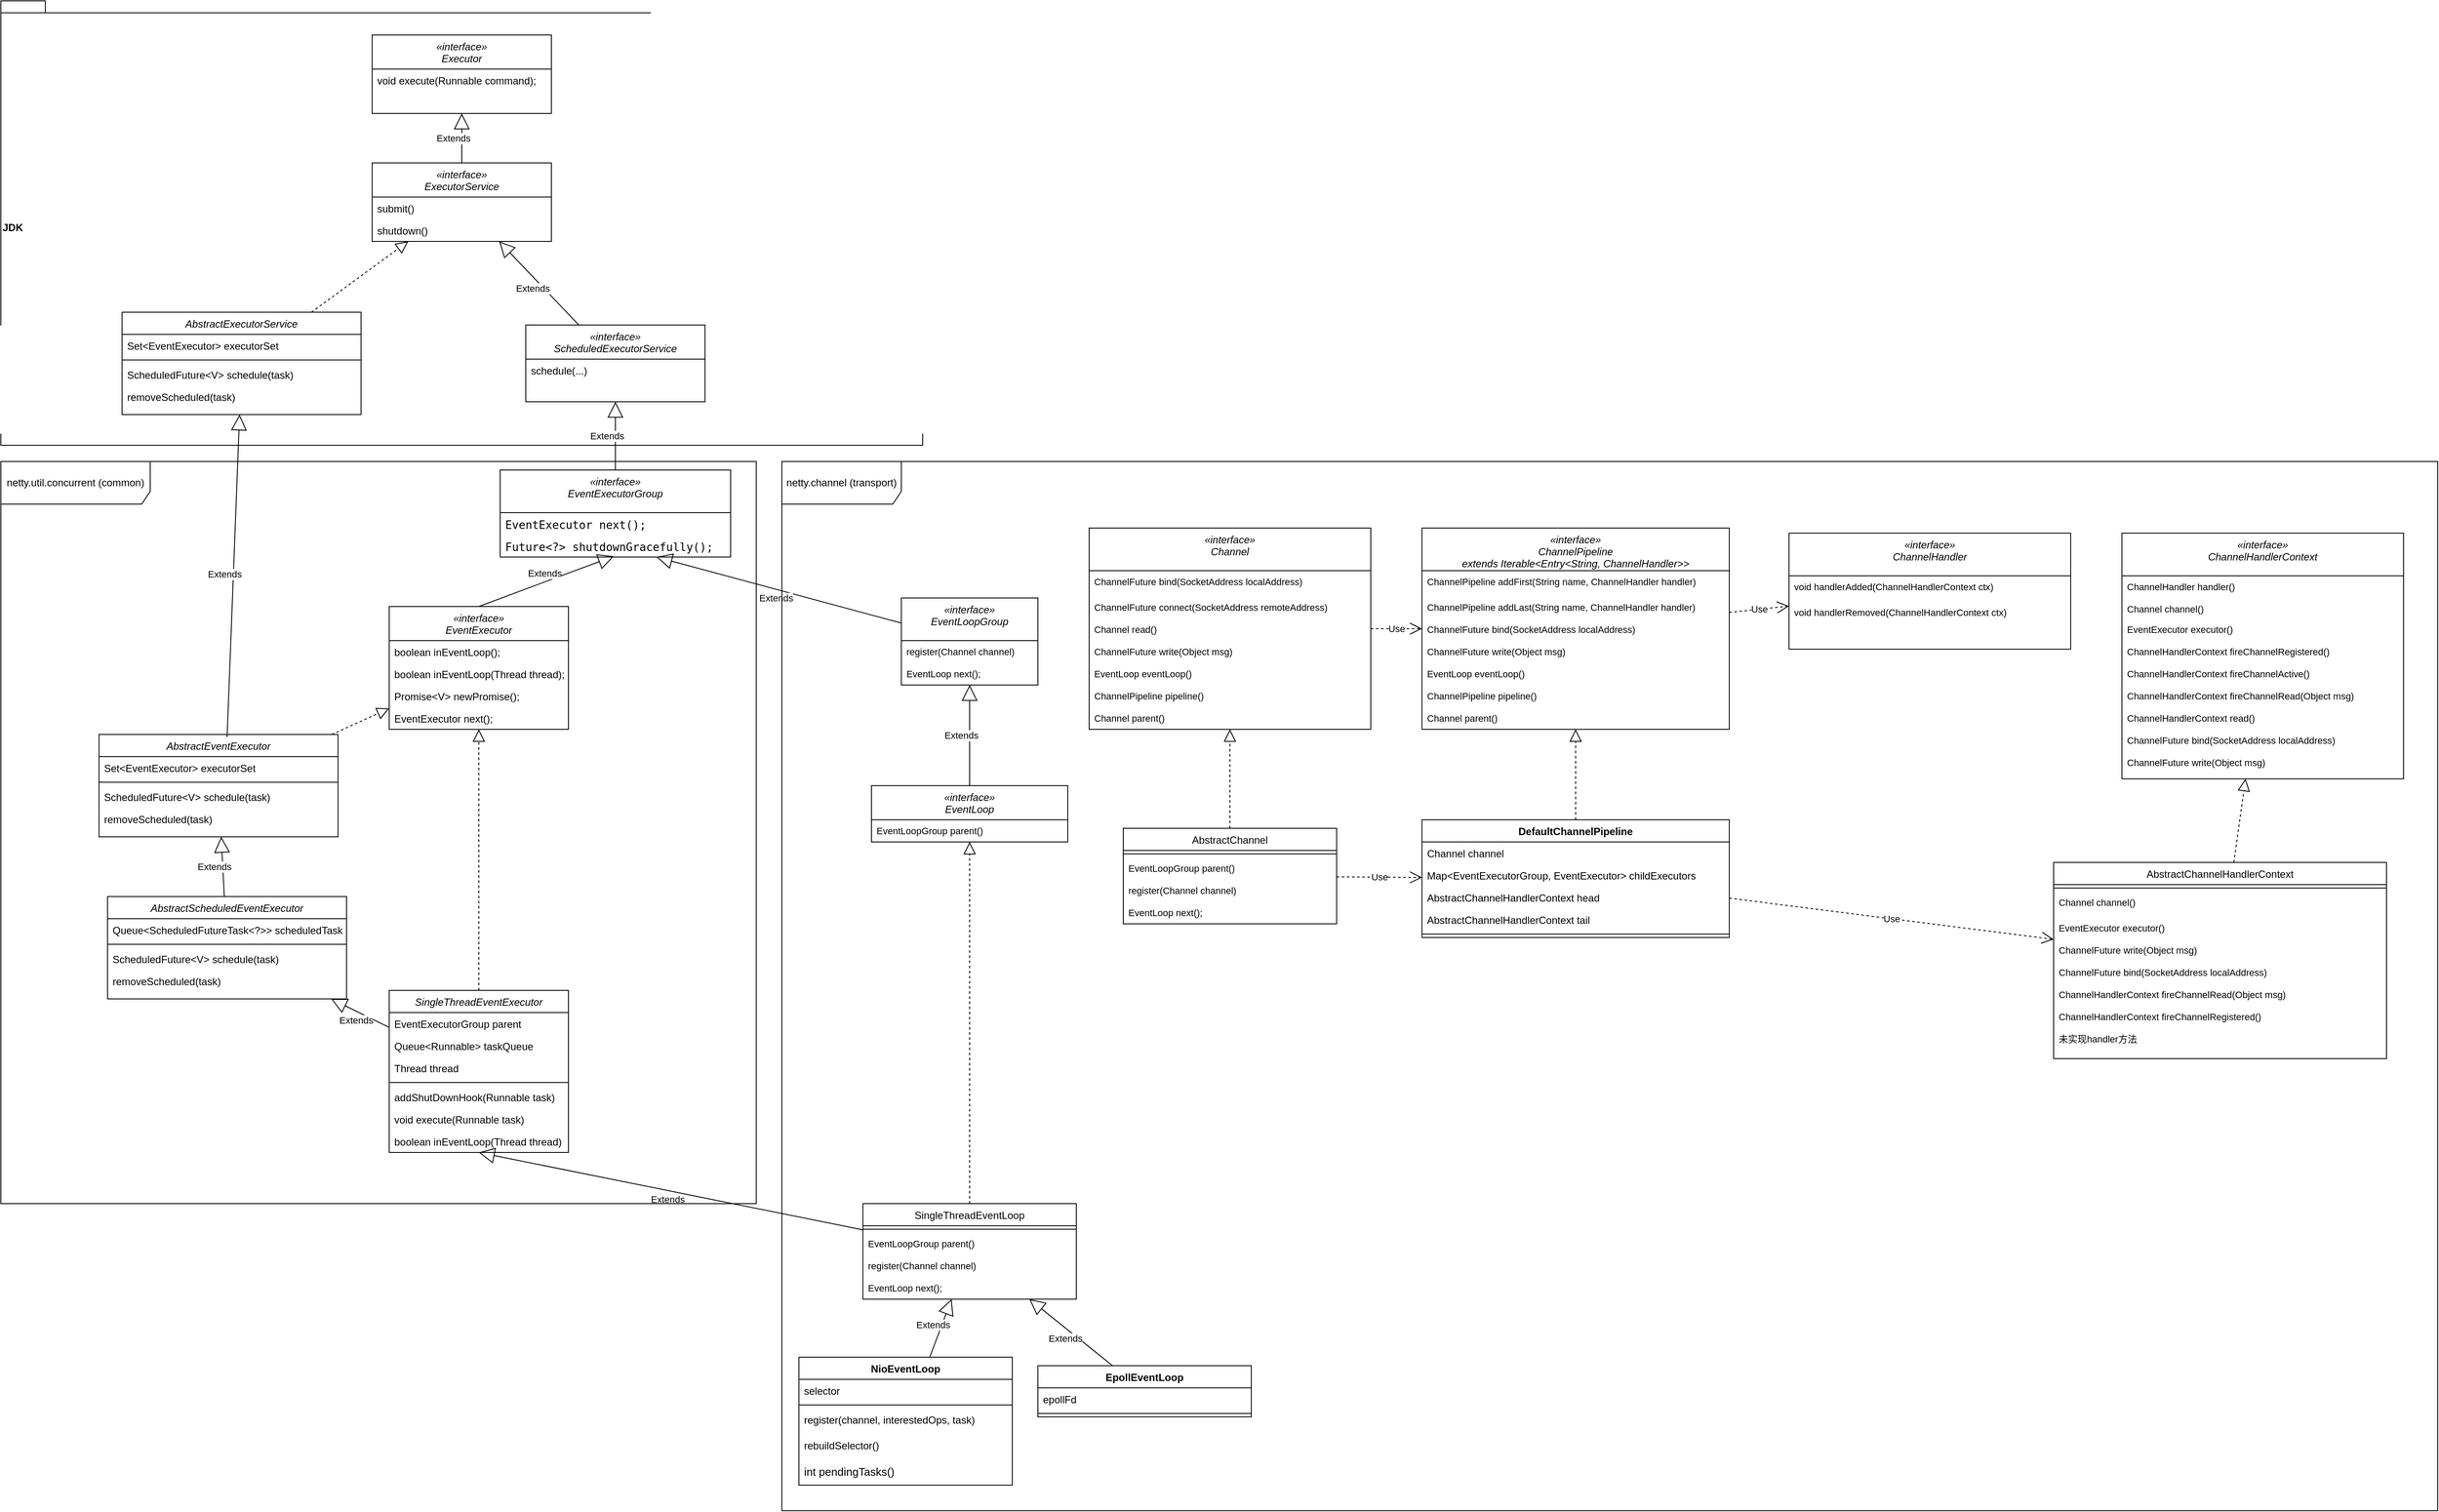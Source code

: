 <mxfile version="21.3.2" type="github">
  <diagram id="C5RBs43oDa-KdzZeNtuy" name="Page-1">
    <mxGraphModel dx="2901" dy="2293" grid="1" gridSize="10" guides="1" tooltips="1" connect="1" arrows="1" fold="1" page="1" pageScale="1" pageWidth="827" pageHeight="1169" math="0" shadow="0">
      <root>
        <mxCell id="WIyWlLk6GJQsqaUBKTNV-0" />
        <mxCell id="WIyWlLk6GJQsqaUBKTNV-1" parent="WIyWlLk6GJQsqaUBKTNV-0" />
        <mxCell id="6flao9yT7i9pOQDsOtm--65" value="JDK" style="shape=folder;fontStyle=1;spacingTop=10;tabWidth=40;tabHeight=14;tabPosition=left;html=1;whiteSpace=wrap;align=left;" vertex="1" parent="WIyWlLk6GJQsqaUBKTNV-1">
          <mxGeometry x="-695" y="-750" width="1080" height="521" as="geometry" />
        </mxCell>
        <mxCell id="zkfFHV4jXpPFQw0GAbJ--0" value="«interface»&#xa;EventLoop" style="swimlane;fontStyle=2;align=center;verticalAlign=top;childLayout=stackLayout;horizontal=1;startSize=40;horizontalStack=0;resizeParent=1;resizeLast=0;collapsible=1;marginBottom=0;rounded=0;shadow=0;strokeWidth=1;" parent="WIyWlLk6GJQsqaUBKTNV-1" vertex="1">
          <mxGeometry x="325" y="170" width="230" height="66" as="geometry">
            <mxRectangle x="230" y="140" width="160" height="26" as="alternateBounds" />
          </mxGeometry>
        </mxCell>
        <mxCell id="6flao9yT7i9pOQDsOtm--82" value="&lt;div style=&quot;font-size: 11px;&quot;&gt;&lt;div style=&quot;font-size: 11px;&quot;&gt;&lt;span style=&quot;background-color: rgb(255, 255, 255); font-size: 11px;&quot;&gt;EventLoopGroup parent()&lt;/span&gt;&lt;/div&gt;&lt;/div&gt;" style="text;strokeColor=none;fillColor=none;align=left;verticalAlign=top;spacingLeft=4;spacingRight=4;overflow=hidden;rotatable=0;points=[[0,0.5],[1,0.5]];portConstraint=eastwest;whiteSpace=wrap;html=1;fontFamily=Helvetica;fontSize=11;" vertex="1" parent="zkfFHV4jXpPFQw0GAbJ--0">
          <mxGeometry y="40" width="230" height="26" as="geometry" />
        </mxCell>
        <mxCell id="zkfFHV4jXpPFQw0GAbJ--6" value="SingleThreadEventLoop" style="swimlane;fontStyle=0;align=center;verticalAlign=top;childLayout=stackLayout;horizontal=1;startSize=26;horizontalStack=0;resizeParent=1;resizeLast=0;collapsible=1;marginBottom=0;rounded=0;shadow=0;strokeWidth=1;" parent="WIyWlLk6GJQsqaUBKTNV-1" vertex="1">
          <mxGeometry x="315" y="660" width="250" height="112" as="geometry">
            <mxRectangle x="130" y="380" width="160" height="26" as="alternateBounds" />
          </mxGeometry>
        </mxCell>
        <mxCell id="zkfFHV4jXpPFQw0GAbJ--9" value="" style="line;html=1;strokeWidth=1;align=left;verticalAlign=middle;spacingTop=-1;spacingLeft=3;spacingRight=3;rotatable=0;labelPosition=right;points=[];portConstraint=eastwest;" parent="zkfFHV4jXpPFQw0GAbJ--6" vertex="1">
          <mxGeometry y="26" width="250" height="8" as="geometry" />
        </mxCell>
        <mxCell id="6flao9yT7i9pOQDsOtm--83" value="&lt;div style=&quot;font-size: 11px;&quot;&gt;&lt;div style=&quot;font-size: 11px;&quot;&gt;&lt;span style=&quot;background-color: rgb(255, 255, 255); font-size: 11px;&quot;&gt;EventLoopGroup parent()&lt;/span&gt;&lt;/div&gt;&lt;/div&gt;" style="text;strokeColor=none;fillColor=none;align=left;verticalAlign=top;spacingLeft=4;spacingRight=4;overflow=hidden;rotatable=0;points=[[0,0.5],[1,0.5]];portConstraint=eastwest;whiteSpace=wrap;html=1;fontFamily=Helvetica;fontSize=11;" vertex="1" parent="zkfFHV4jXpPFQw0GAbJ--6">
          <mxGeometry y="34" width="250" height="26" as="geometry" />
        </mxCell>
        <mxCell id="6flao9yT7i9pOQDsOtm--80" value="&lt;font style=&quot;font-size: 11px;&quot;&gt;register(Channel channel)&lt;/font&gt;" style="text;strokeColor=none;fillColor=none;align=left;verticalAlign=top;spacingLeft=4;spacingRight=4;overflow=hidden;rotatable=0;points=[[0,0.5],[1,0.5]];portConstraint=eastwest;whiteSpace=wrap;html=1;fontFamily=Helvetica;fontSize=11;" vertex="1" parent="zkfFHV4jXpPFQw0GAbJ--6">
          <mxGeometry y="60" width="250" height="26" as="geometry" />
        </mxCell>
        <mxCell id="6flao9yT7i9pOQDsOtm--81" value="&lt;div style=&quot;font-size: 11px;&quot;&gt;&lt;span style=&quot;background-color: rgb(255, 255, 255); font-size: 11px;&quot;&gt;EventLoop next();&lt;/span&gt;&lt;/div&gt;" style="text;strokeColor=none;fillColor=none;align=left;verticalAlign=top;spacingLeft=4;spacingRight=4;overflow=hidden;rotatable=0;points=[[0,0.5],[1,0.5]];portConstraint=eastwest;whiteSpace=wrap;html=1;fontFamily=Helvetica;fontSize=11;" vertex="1" parent="zkfFHV4jXpPFQw0GAbJ--6">
          <mxGeometry y="86" width="250" height="26" as="geometry" />
        </mxCell>
        <mxCell id="6flao9yT7i9pOQDsOtm--0" value="NioEventLoop" style="swimlane;fontStyle=1;align=center;verticalAlign=top;childLayout=stackLayout;horizontal=1;startSize=26;horizontalStack=0;resizeParent=1;resizeParentMax=0;resizeLast=0;collapsible=1;marginBottom=0;whiteSpace=wrap;html=1;rotation=0;" vertex="1" parent="WIyWlLk6GJQsqaUBKTNV-1">
          <mxGeometry x="240" y="840" width="250" height="150" as="geometry">
            <mxRectangle x="210" y="600" width="120" height="30" as="alternateBounds" />
          </mxGeometry>
        </mxCell>
        <mxCell id="6flao9yT7i9pOQDsOtm--1" value="selector" style="text;strokeColor=none;fillColor=none;align=left;verticalAlign=top;spacingLeft=4;spacingRight=4;overflow=hidden;rotatable=0;points=[[0,0.5],[1,0.5]];portConstraint=eastwest;whiteSpace=wrap;html=1;rotation=0;" vertex="1" parent="6flao9yT7i9pOQDsOtm--0">
          <mxGeometry y="26" width="250" height="26" as="geometry" />
        </mxCell>
        <mxCell id="6flao9yT7i9pOQDsOtm--2" value="" style="line;strokeWidth=1;fillColor=none;align=left;verticalAlign=middle;spacingTop=-1;spacingLeft=3;spacingRight=3;rotatable=0;labelPosition=right;points=[];portConstraint=eastwest;strokeColor=inherit;rotation=0;" vertex="1" parent="6flao9yT7i9pOQDsOtm--0">
          <mxGeometry y="52" width="250" height="8" as="geometry" />
        </mxCell>
        <mxCell id="6flao9yT7i9pOQDsOtm--3" value="register(channel, interestedOps, task)&lt;br&gt;" style="text;strokeColor=none;fillColor=none;align=left;verticalAlign=top;spacingLeft=4;spacingRight=4;overflow=hidden;rotatable=0;points=[[0,0.5],[1,0.5]];portConstraint=eastwest;whiteSpace=wrap;html=1;rotation=0;" vertex="1" parent="6flao9yT7i9pOQDsOtm--0">
          <mxGeometry y="60" width="250" height="30" as="geometry" />
        </mxCell>
        <mxCell id="6flao9yT7i9pOQDsOtm--4" value="rebuildSelector()" style="text;strokeColor=none;fillColor=none;align=left;verticalAlign=top;spacingLeft=4;spacingRight=4;overflow=hidden;rotatable=0;points=[[0,0.5],[1,0.5]];portConstraint=eastwest;whiteSpace=wrap;html=1;rotation=0;" vertex="1" parent="6flao9yT7i9pOQDsOtm--0">
          <mxGeometry y="90" width="250" height="30" as="geometry" />
        </mxCell>
        <mxCell id="6flao9yT7i9pOQDsOtm--84" value="&lt;div style=&quot;font-size: 9.8pt;&quot;&gt;&lt;span style=&quot;background-color: rgb(255, 255, 255);&quot;&gt;int pendingTasks()&lt;/span&gt;&lt;/div&gt;" style="text;strokeColor=none;fillColor=none;align=left;verticalAlign=top;spacingLeft=4;spacingRight=4;overflow=hidden;rotatable=0;points=[[0,0.5],[1,0.5]];portConstraint=eastwest;whiteSpace=wrap;html=1;rotation=0;fontFamily=Helvetica;fontColor=#000000;" vertex="1" parent="6flao9yT7i9pOQDsOtm--0">
          <mxGeometry y="120" width="250" height="30" as="geometry" />
        </mxCell>
        <mxCell id="6flao9yT7i9pOQDsOtm--5" value="SingleThreadEventExecutor" style="swimlane;fontStyle=2;align=center;verticalAlign=top;childLayout=stackLayout;horizontal=1;startSize=26;horizontalStack=0;resizeParent=1;resizeLast=0;collapsible=1;marginBottom=0;rounded=0;shadow=0;strokeWidth=1;" vertex="1" parent="WIyWlLk6GJQsqaUBKTNV-1">
          <mxGeometry x="-240" y="410" width="210" height="190" as="geometry">
            <mxRectangle x="230" y="140" width="160" height="26" as="alternateBounds" />
          </mxGeometry>
        </mxCell>
        <mxCell id="6flao9yT7i9pOQDsOtm--14" value="EventExecutorGroup parent" style="text;align=left;verticalAlign=top;spacingLeft=4;spacingRight=4;overflow=hidden;rotatable=0;points=[[0,0.5],[1,0.5]];portConstraint=eastwest;" vertex="1" parent="6flao9yT7i9pOQDsOtm--5">
          <mxGeometry y="26" width="210" height="26" as="geometry" />
        </mxCell>
        <mxCell id="6flao9yT7i9pOQDsOtm--6" value="Queue&lt;Runnable&gt; taskQueue" style="text;align=left;verticalAlign=top;spacingLeft=4;spacingRight=4;overflow=hidden;rotatable=0;points=[[0,0.5],[1,0.5]];portConstraint=eastwest;" vertex="1" parent="6flao9yT7i9pOQDsOtm--5">
          <mxGeometry y="52" width="210" height="26" as="geometry" />
        </mxCell>
        <mxCell id="6flao9yT7i9pOQDsOtm--15" value="Thread thread" style="text;align=left;verticalAlign=top;spacingLeft=4;spacingRight=4;overflow=hidden;rotatable=0;points=[[0,0.5],[1,0.5]];portConstraint=eastwest;" vertex="1" parent="6flao9yT7i9pOQDsOtm--5">
          <mxGeometry y="78" width="210" height="26" as="geometry" />
        </mxCell>
        <mxCell id="6flao9yT7i9pOQDsOtm--7" value="" style="line;html=1;strokeWidth=1;align=left;verticalAlign=middle;spacingTop=-1;spacingLeft=3;spacingRight=3;rotatable=0;labelPosition=right;points=[];portConstraint=eastwest;" vertex="1" parent="6flao9yT7i9pOQDsOtm--5">
          <mxGeometry y="104" width="210" height="8" as="geometry" />
        </mxCell>
        <mxCell id="6flao9yT7i9pOQDsOtm--8" value="addShutDownHook(Runnable task)" style="text;align=left;verticalAlign=top;spacingLeft=4;spacingRight=4;overflow=hidden;rotatable=0;points=[[0,0.5],[1,0.5]];portConstraint=eastwest;" vertex="1" parent="6flao9yT7i9pOQDsOtm--5">
          <mxGeometry y="112" width="210" height="26" as="geometry" />
        </mxCell>
        <mxCell id="6flao9yT7i9pOQDsOtm--78" value="void execute(Runnable task)" style="text;align=left;verticalAlign=top;spacingLeft=4;spacingRight=4;overflow=hidden;rotatable=0;points=[[0,0.5],[1,0.5]];portConstraint=eastwest;" vertex="1" parent="6flao9yT7i9pOQDsOtm--5">
          <mxGeometry y="138" width="210" height="26" as="geometry" />
        </mxCell>
        <mxCell id="6flao9yT7i9pOQDsOtm--79" value="boolean inEventLoop(Thread thread)" style="text;align=left;verticalAlign=top;spacingLeft=4;spacingRight=4;overflow=hidden;rotatable=0;points=[[0,0.5],[1,0.5]];portConstraint=eastwest;" vertex="1" parent="6flao9yT7i9pOQDsOtm--5">
          <mxGeometry y="164" width="210" height="26" as="geometry" />
        </mxCell>
        <mxCell id="6flao9yT7i9pOQDsOtm--12" value="Extends" style="endArrow=block;endSize=16;endFill=0;html=1;rounded=0;entryX=0.5;entryY=1;entryDx=0;entryDy=0;" edge="1" parent="WIyWlLk6GJQsqaUBKTNV-1" source="zkfFHV4jXpPFQw0GAbJ--6" target="6flao9yT7i9pOQDsOtm--5">
          <mxGeometry x="0.011" y="10" width="160" relative="1" as="geometry">
            <mxPoint x="320" y="750" as="sourcePoint" />
            <mxPoint x="480" y="750" as="targetPoint" />
            <Array as="points" />
            <mxPoint as="offset" />
          </mxGeometry>
        </mxCell>
        <mxCell id="6flao9yT7i9pOQDsOtm--13" value="" style="endArrow=block;dashed=1;endFill=0;endSize=12;html=1;rounded=0;entryX=0.5;entryY=1;entryDx=0;entryDy=0;exitX=0.5;exitY=0;exitDx=0;exitDy=0;" edge="1" parent="WIyWlLk6GJQsqaUBKTNV-1" source="zkfFHV4jXpPFQw0GAbJ--6" target="zkfFHV4jXpPFQw0GAbJ--0">
          <mxGeometry width="160" relative="1" as="geometry">
            <mxPoint x="330" y="570" as="sourcePoint" />
            <mxPoint x="490" y="570" as="targetPoint" />
          </mxGeometry>
        </mxCell>
        <mxCell id="6flao9yT7i9pOQDsOtm--16" value="«interface»&#xa;EventLoopGroup" style="swimlane;fontStyle=2;align=center;verticalAlign=top;childLayout=stackLayout;horizontal=1;startSize=50;horizontalStack=0;resizeParent=1;resizeLast=0;collapsible=1;marginBottom=0;rounded=0;shadow=0;strokeWidth=1;" vertex="1" parent="WIyWlLk6GJQsqaUBKTNV-1">
          <mxGeometry x="360" y="-50" width="160" height="102" as="geometry">
            <mxRectangle x="230" y="140" width="160" height="26" as="alternateBounds" />
          </mxGeometry>
        </mxCell>
        <mxCell id="6flao9yT7i9pOQDsOtm--71" value="&lt;font style=&quot;font-size: 11px;&quot;&gt;register(Channel channel)&lt;/font&gt;" style="text;strokeColor=none;fillColor=none;align=left;verticalAlign=top;spacingLeft=4;spacingRight=4;overflow=hidden;rotatable=0;points=[[0,0.5],[1,0.5]];portConstraint=eastwest;whiteSpace=wrap;html=1;fontFamily=Helvetica;fontSize=11;" vertex="1" parent="6flao9yT7i9pOQDsOtm--16">
          <mxGeometry y="50" width="160" height="26" as="geometry" />
        </mxCell>
        <mxCell id="6flao9yT7i9pOQDsOtm--17" value="&lt;div style=&quot;font-size: 11px;&quot;&gt;&lt;span style=&quot;background-color: rgb(255, 255, 255); font-size: 11px;&quot;&gt;EventLoop next();&lt;/span&gt;&lt;/div&gt;" style="text;strokeColor=none;fillColor=none;align=left;verticalAlign=top;spacingLeft=4;spacingRight=4;overflow=hidden;rotatable=0;points=[[0,0.5],[1,0.5]];portConstraint=eastwest;whiteSpace=wrap;html=1;fontFamily=Helvetica;fontSize=11;" vertex="1" parent="6flao9yT7i9pOQDsOtm--16">
          <mxGeometry y="76" width="160" height="26" as="geometry" />
        </mxCell>
        <mxCell id="6flao9yT7i9pOQDsOtm--18" value="Extends" style="endArrow=block;endSize=16;endFill=0;html=1;rounded=0;entryX=0.5;entryY=1;entryDx=0;entryDy=0;" edge="1" parent="WIyWlLk6GJQsqaUBKTNV-1" source="zkfFHV4jXpPFQw0GAbJ--0" target="6flao9yT7i9pOQDsOtm--16">
          <mxGeometry x="0.011" y="10" width="160" relative="1" as="geometry">
            <mxPoint x="220" y="413" as="sourcePoint" />
            <mxPoint x="55" y="358" as="targetPoint" />
            <Array as="points" />
            <mxPoint as="offset" />
          </mxGeometry>
        </mxCell>
        <mxCell id="6flao9yT7i9pOQDsOtm--19" value="«interface»&#xa;EventExecutorGroup" style="swimlane;fontStyle=2;align=center;verticalAlign=top;childLayout=stackLayout;horizontal=1;startSize=50;horizontalStack=0;resizeParent=1;resizeLast=0;collapsible=1;marginBottom=0;rounded=0;shadow=0;strokeWidth=1;" vertex="1" parent="WIyWlLk6GJQsqaUBKTNV-1">
          <mxGeometry x="-110" y="-200" width="270" height="102" as="geometry">
            <mxRectangle x="230" y="140" width="160" height="26" as="alternateBounds" />
          </mxGeometry>
        </mxCell>
        <mxCell id="6flao9yT7i9pOQDsOtm--20" value="&lt;div style=&quot;font-family: &amp;quot;JetBrains Mono&amp;quot;, monospace; font-size: 9.8pt;&quot;&gt;&lt;span style=&quot;background-color: rgb(255, 255, 255);&quot;&gt;EventExecutor next();&lt;/span&gt;&lt;/div&gt;" style="text;strokeColor=none;fillColor=none;align=left;verticalAlign=top;spacingLeft=4;spacingRight=4;overflow=hidden;rotatable=0;points=[[0,0.5],[1,0.5]];portConstraint=eastwest;whiteSpace=wrap;html=1;" vertex="1" parent="6flao9yT7i9pOQDsOtm--19">
          <mxGeometry y="50" width="270" height="26" as="geometry" />
        </mxCell>
        <mxCell id="6flao9yT7i9pOQDsOtm--21" value="&lt;div style=&quot;font-family: &amp;quot;JetBrains Mono&amp;quot;, monospace; font-size: 9.8pt;&quot;&gt;&lt;div style=&quot;font-size: 9.8pt;&quot;&gt;&lt;span style=&quot;background-color: rgb(255, 255, 255);&quot;&gt;Future&amp;lt;?&amp;gt; shutdownGracefully();&lt;/span&gt;&lt;/div&gt;&lt;/div&gt;" style="text;strokeColor=none;fillColor=none;align=left;verticalAlign=top;spacingLeft=4;spacingRight=4;overflow=hidden;rotatable=0;points=[[0,0.5],[1,0.5]];portConstraint=eastwest;whiteSpace=wrap;html=1;" vertex="1" parent="6flao9yT7i9pOQDsOtm--19">
          <mxGeometry y="76" width="270" height="26" as="geometry" />
        </mxCell>
        <mxCell id="6flao9yT7i9pOQDsOtm--22" value="Extends" style="endArrow=block;endSize=16;endFill=0;html=1;rounded=0;" edge="1" parent="WIyWlLk6GJQsqaUBKTNV-1" source="6flao9yT7i9pOQDsOtm--16" target="6flao9yT7i9pOQDsOtm--21">
          <mxGeometry x="0.011" y="10" width="160" relative="1" as="geometry">
            <mxPoint x="277" y="220" as="sourcePoint" />
            <mxPoint x="230" y="130" as="targetPoint" />
            <Array as="points" />
            <mxPoint as="offset" />
          </mxGeometry>
        </mxCell>
        <mxCell id="6flao9yT7i9pOQDsOtm--23" value="«interface»&#xa;ScheduledExecutorService" style="swimlane;fontStyle=2;align=center;verticalAlign=top;childLayout=stackLayout;horizontal=1;startSize=40;horizontalStack=0;resizeParent=1;resizeLast=0;collapsible=1;marginBottom=0;rounded=0;shadow=0;strokeWidth=1;" vertex="1" parent="WIyWlLk6GJQsqaUBKTNV-1">
          <mxGeometry x="-80" y="-370" width="210" height="90" as="geometry">
            <mxRectangle x="230" y="140" width="160" height="26" as="alternateBounds" />
          </mxGeometry>
        </mxCell>
        <mxCell id="6flao9yT7i9pOQDsOtm--28" value="schedule(...)" style="text;align=left;verticalAlign=top;spacingLeft=4;spacingRight=4;overflow=hidden;rotatable=0;points=[[0,0.5],[1,0.5]];portConstraint=eastwest;" vertex="1" parent="6flao9yT7i9pOQDsOtm--23">
          <mxGeometry y="40" width="210" height="26" as="geometry" />
        </mxCell>
        <mxCell id="6flao9yT7i9pOQDsOtm--29" value="Extends" style="endArrow=block;endSize=16;endFill=0;html=1;rounded=0;exitX=0.5;exitY=0;exitDx=0;exitDy=0;" edge="1" parent="WIyWlLk6GJQsqaUBKTNV-1" source="6flao9yT7i9pOQDsOtm--19" target="6flao9yT7i9pOQDsOtm--23">
          <mxGeometry x="0.011" y="10" width="160" relative="1" as="geometry">
            <mxPoint x="199" y="60" as="sourcePoint" />
            <mxPoint x="107" y="-42" as="targetPoint" />
            <Array as="points" />
            <mxPoint as="offset" />
          </mxGeometry>
        </mxCell>
        <mxCell id="6flao9yT7i9pOQDsOtm--30" value="«interface»&#xa;EventExecutor" style="swimlane;fontStyle=2;align=center;verticalAlign=top;childLayout=stackLayout;horizontal=1;startSize=40;horizontalStack=0;resizeParent=1;resizeLast=0;collapsible=1;marginBottom=0;rounded=0;shadow=0;strokeWidth=1;" vertex="1" parent="WIyWlLk6GJQsqaUBKTNV-1">
          <mxGeometry x="-240" y="-40" width="210" height="144" as="geometry">
            <mxRectangle x="230" y="140" width="160" height="26" as="alternateBounds" />
          </mxGeometry>
        </mxCell>
        <mxCell id="6flao9yT7i9pOQDsOtm--31" value="boolean inEventLoop();" style="text;align=left;verticalAlign=top;spacingLeft=4;spacingRight=4;overflow=hidden;rotatable=0;points=[[0,0.5],[1,0.5]];portConstraint=eastwest;" vertex="1" parent="6flao9yT7i9pOQDsOtm--30">
          <mxGeometry y="40" width="210" height="26" as="geometry" />
        </mxCell>
        <mxCell id="6flao9yT7i9pOQDsOtm--33" value="boolean inEventLoop(Thread thread);" style="text;align=left;verticalAlign=top;spacingLeft=4;spacingRight=4;overflow=hidden;rotatable=0;points=[[0,0.5],[1,0.5]];portConstraint=eastwest;" vertex="1" parent="6flao9yT7i9pOQDsOtm--30">
          <mxGeometry y="66" width="210" height="26" as="geometry" />
        </mxCell>
        <mxCell id="6flao9yT7i9pOQDsOtm--34" value="Promise&lt;V&gt; newPromise();" style="text;align=left;verticalAlign=top;spacingLeft=4;spacingRight=4;overflow=hidden;rotatable=0;points=[[0,0.5],[1,0.5]];portConstraint=eastwest;" vertex="1" parent="6flao9yT7i9pOQDsOtm--30">
          <mxGeometry y="92" width="210" height="26" as="geometry" />
        </mxCell>
        <mxCell id="6flao9yT7i9pOQDsOtm--70" value="EventExecutor next();" style="text;align=left;verticalAlign=top;spacingLeft=4;spacingRight=4;overflow=hidden;rotatable=0;points=[[0,0.5],[1,0.5]];portConstraint=eastwest;" vertex="1" parent="6flao9yT7i9pOQDsOtm--30">
          <mxGeometry y="118" width="210" height="26" as="geometry" />
        </mxCell>
        <mxCell id="6flao9yT7i9pOQDsOtm--32" value="Extends" style="endArrow=block;endSize=16;endFill=0;html=1;rounded=0;entryX=0.493;entryY=0.962;entryDx=0;entryDy=0;entryPerimeter=0;exitX=0.5;exitY=0;exitDx=0;exitDy=0;" edge="1" parent="WIyWlLk6GJQsqaUBKTNV-1" source="6flao9yT7i9pOQDsOtm--30" target="6flao9yT7i9pOQDsOtm--21">
          <mxGeometry x="0.011" y="10" width="160" relative="1" as="geometry">
            <mxPoint x="199" y="60" as="sourcePoint" />
            <mxPoint x="107" y="-42" as="targetPoint" />
            <Array as="points" />
            <mxPoint as="offset" />
          </mxGeometry>
        </mxCell>
        <mxCell id="6flao9yT7i9pOQDsOtm--35" value="" style="endArrow=block;dashed=1;endFill=0;endSize=12;html=1;rounded=0;exitX=0.5;exitY=0;exitDx=0;exitDy=0;" edge="1" parent="WIyWlLk6GJQsqaUBKTNV-1" source="6flao9yT7i9pOQDsOtm--5" target="6flao9yT7i9pOQDsOtm--30">
          <mxGeometry width="160" relative="1" as="geometry">
            <mxPoint x="300" y="370" as="sourcePoint" />
            <mxPoint x="290" y="270" as="targetPoint" />
          </mxGeometry>
        </mxCell>
        <mxCell id="6flao9yT7i9pOQDsOtm--36" value="AbstractScheduledEventExecutor" style="swimlane;fontStyle=2;align=center;verticalAlign=top;childLayout=stackLayout;horizontal=1;startSize=26;horizontalStack=0;resizeParent=1;resizeLast=0;collapsible=1;marginBottom=0;rounded=0;shadow=0;strokeWidth=1;" vertex="1" parent="WIyWlLk6GJQsqaUBKTNV-1">
          <mxGeometry x="-570" y="300" width="280" height="120" as="geometry">
            <mxRectangle x="230" y="140" width="160" height="26" as="alternateBounds" />
          </mxGeometry>
        </mxCell>
        <mxCell id="6flao9yT7i9pOQDsOtm--37" value="Queue&lt;ScheduledFutureTask&lt;?&gt;&gt; scheduledTaskQueue;" style="text;align=left;verticalAlign=top;spacingLeft=4;spacingRight=4;overflow=hidden;rotatable=0;points=[[0,0.5],[1,0.5]];portConstraint=eastwest;" vertex="1" parent="6flao9yT7i9pOQDsOtm--36">
          <mxGeometry y="26" width="280" height="26" as="geometry" />
        </mxCell>
        <mxCell id="6flao9yT7i9pOQDsOtm--40" value="" style="line;html=1;strokeWidth=1;align=left;verticalAlign=middle;spacingTop=-1;spacingLeft=3;spacingRight=3;rotatable=0;labelPosition=right;points=[];portConstraint=eastwest;" vertex="1" parent="6flao9yT7i9pOQDsOtm--36">
          <mxGeometry y="52" width="280" height="8" as="geometry" />
        </mxCell>
        <mxCell id="6flao9yT7i9pOQDsOtm--41" value="ScheduledFuture&lt;V&gt; schedule(task)" style="text;align=left;verticalAlign=top;spacingLeft=4;spacingRight=4;overflow=hidden;rotatable=0;points=[[0,0.5],[1,0.5]];portConstraint=eastwest;" vertex="1" parent="6flao9yT7i9pOQDsOtm--36">
          <mxGeometry y="60" width="280" height="26" as="geometry" />
        </mxCell>
        <mxCell id="6flao9yT7i9pOQDsOtm--43" value="removeScheduled(task)" style="text;align=left;verticalAlign=top;spacingLeft=4;spacingRight=4;overflow=hidden;rotatable=0;points=[[0,0.5],[1,0.5]];portConstraint=eastwest;" vertex="1" parent="6flao9yT7i9pOQDsOtm--36">
          <mxGeometry y="86" width="280" height="26" as="geometry" />
        </mxCell>
        <mxCell id="6flao9yT7i9pOQDsOtm--44" value="Extends" style="endArrow=block;endSize=16;endFill=0;html=1;rounded=0;" edge="1" parent="WIyWlLk6GJQsqaUBKTNV-1" source="6flao9yT7i9pOQDsOtm--5" target="6flao9yT7i9pOQDsOtm--36">
          <mxGeometry x="0.011" y="10" width="160" relative="1" as="geometry">
            <mxPoint x="30" y="412" as="sourcePoint" />
            <mxPoint x="-450" y="280" as="targetPoint" />
            <Array as="points" />
            <mxPoint as="offset" />
          </mxGeometry>
        </mxCell>
        <mxCell id="6flao9yT7i9pOQDsOtm--45" value="AbstractEventExecutor" style="swimlane;fontStyle=2;align=center;verticalAlign=top;childLayout=stackLayout;horizontal=1;startSize=26;horizontalStack=0;resizeParent=1;resizeLast=0;collapsible=1;marginBottom=0;rounded=0;shadow=0;strokeWidth=1;" vertex="1" parent="WIyWlLk6GJQsqaUBKTNV-1">
          <mxGeometry x="-580" y="110" width="280" height="120" as="geometry">
            <mxRectangle x="230" y="140" width="160" height="26" as="alternateBounds" />
          </mxGeometry>
        </mxCell>
        <mxCell id="6flao9yT7i9pOQDsOtm--46" value="Set&lt;EventExecutor&gt; executorSet" style="text;align=left;verticalAlign=top;spacingLeft=4;spacingRight=4;overflow=hidden;rotatable=0;points=[[0,0.5],[1,0.5]];portConstraint=eastwest;" vertex="1" parent="6flao9yT7i9pOQDsOtm--45">
          <mxGeometry y="26" width="280" height="26" as="geometry" />
        </mxCell>
        <mxCell id="6flao9yT7i9pOQDsOtm--47" value="" style="line;html=1;strokeWidth=1;align=left;verticalAlign=middle;spacingTop=-1;spacingLeft=3;spacingRight=3;rotatable=0;labelPosition=right;points=[];portConstraint=eastwest;" vertex="1" parent="6flao9yT7i9pOQDsOtm--45">
          <mxGeometry y="52" width="280" height="8" as="geometry" />
        </mxCell>
        <mxCell id="6flao9yT7i9pOQDsOtm--48" value="ScheduledFuture&lt;V&gt; schedule(task)" style="text;align=left;verticalAlign=top;spacingLeft=4;spacingRight=4;overflow=hidden;rotatable=0;points=[[0,0.5],[1,0.5]];portConstraint=eastwest;" vertex="1" parent="6flao9yT7i9pOQDsOtm--45">
          <mxGeometry y="60" width="280" height="26" as="geometry" />
        </mxCell>
        <mxCell id="6flao9yT7i9pOQDsOtm--49" value="removeScheduled(task)" style="text;align=left;verticalAlign=top;spacingLeft=4;spacingRight=4;overflow=hidden;rotatable=0;points=[[0,0.5],[1,0.5]];portConstraint=eastwest;" vertex="1" parent="6flao9yT7i9pOQDsOtm--45">
          <mxGeometry y="86" width="280" height="26" as="geometry" />
        </mxCell>
        <mxCell id="6flao9yT7i9pOQDsOtm--50" value="Extends" style="endArrow=block;endSize=16;endFill=0;html=1;rounded=0;" edge="1" parent="WIyWlLk6GJQsqaUBKTNV-1" source="6flao9yT7i9pOQDsOtm--36" target="6flao9yT7i9pOQDsOtm--45">
          <mxGeometry x="0.011" y="10" width="160" relative="1" as="geometry">
            <mxPoint x="-245" y="290" as="sourcePoint" />
            <mxPoint x="-350" y="200" as="targetPoint" />
            <Array as="points" />
            <mxPoint as="offset" />
          </mxGeometry>
        </mxCell>
        <mxCell id="6flao9yT7i9pOQDsOtm--51" value="AbstractExecutorService" style="swimlane;fontStyle=2;align=center;verticalAlign=top;childLayout=stackLayout;horizontal=1;startSize=26;horizontalStack=0;resizeParent=1;resizeLast=0;collapsible=1;marginBottom=0;rounded=0;shadow=0;strokeWidth=1;" vertex="1" parent="WIyWlLk6GJQsqaUBKTNV-1">
          <mxGeometry x="-553" y="-385" width="280" height="120" as="geometry">
            <mxRectangle x="230" y="140" width="160" height="26" as="alternateBounds" />
          </mxGeometry>
        </mxCell>
        <mxCell id="6flao9yT7i9pOQDsOtm--52" value="Set&lt;EventExecutor&gt; executorSet" style="text;align=left;verticalAlign=top;spacingLeft=4;spacingRight=4;overflow=hidden;rotatable=0;points=[[0,0.5],[1,0.5]];portConstraint=eastwest;" vertex="1" parent="6flao9yT7i9pOQDsOtm--51">
          <mxGeometry y="26" width="280" height="26" as="geometry" />
        </mxCell>
        <mxCell id="6flao9yT7i9pOQDsOtm--53" value="" style="line;html=1;strokeWidth=1;align=left;verticalAlign=middle;spacingTop=-1;spacingLeft=3;spacingRight=3;rotatable=0;labelPosition=right;points=[];portConstraint=eastwest;" vertex="1" parent="6flao9yT7i9pOQDsOtm--51">
          <mxGeometry y="52" width="280" height="8" as="geometry" />
        </mxCell>
        <mxCell id="6flao9yT7i9pOQDsOtm--54" value="ScheduledFuture&lt;V&gt; schedule(task)" style="text;align=left;verticalAlign=top;spacingLeft=4;spacingRight=4;overflow=hidden;rotatable=0;points=[[0,0.5],[1,0.5]];portConstraint=eastwest;" vertex="1" parent="6flao9yT7i9pOQDsOtm--51">
          <mxGeometry y="60" width="280" height="26" as="geometry" />
        </mxCell>
        <mxCell id="6flao9yT7i9pOQDsOtm--55" value="removeScheduled(task)" style="text;align=left;verticalAlign=top;spacingLeft=4;spacingRight=4;overflow=hidden;rotatable=0;points=[[0,0.5],[1,0.5]];portConstraint=eastwest;" vertex="1" parent="6flao9yT7i9pOQDsOtm--51">
          <mxGeometry y="86" width="280" height="26" as="geometry" />
        </mxCell>
        <mxCell id="6flao9yT7i9pOQDsOtm--56" value="«interface»&#xa;ExecutorService" style="swimlane;fontStyle=2;align=center;verticalAlign=top;childLayout=stackLayout;horizontal=1;startSize=40;horizontalStack=0;resizeParent=1;resizeLast=0;collapsible=1;marginBottom=0;rounded=0;shadow=0;strokeWidth=1;" vertex="1" parent="WIyWlLk6GJQsqaUBKTNV-1">
          <mxGeometry x="-260" y="-560" width="210" height="92" as="geometry">
            <mxRectangle x="230" y="140" width="160" height="26" as="alternateBounds" />
          </mxGeometry>
        </mxCell>
        <mxCell id="6flao9yT7i9pOQDsOtm--57" value="submit()" style="text;align=left;verticalAlign=top;spacingLeft=4;spacingRight=4;overflow=hidden;rotatable=0;points=[[0,0.5],[1,0.5]];portConstraint=eastwest;" vertex="1" parent="6flao9yT7i9pOQDsOtm--56">
          <mxGeometry y="40" width="210" height="26" as="geometry" />
        </mxCell>
        <mxCell id="6flao9yT7i9pOQDsOtm--58" value="shutdown()" style="text;align=left;verticalAlign=top;spacingLeft=4;spacingRight=4;overflow=hidden;rotatable=0;points=[[0,0.5],[1,0.5]];portConstraint=eastwest;" vertex="1" parent="6flao9yT7i9pOQDsOtm--56">
          <mxGeometry y="66" width="210" height="26" as="geometry" />
        </mxCell>
        <mxCell id="6flao9yT7i9pOQDsOtm--59" value="«interface»&#xa;Executor" style="swimlane;fontStyle=2;align=center;verticalAlign=top;childLayout=stackLayout;horizontal=1;startSize=40;horizontalStack=0;resizeParent=1;resizeLast=0;collapsible=1;marginBottom=0;rounded=0;shadow=0;strokeWidth=1;" vertex="1" parent="WIyWlLk6GJQsqaUBKTNV-1">
          <mxGeometry x="-260" y="-710" width="210" height="92" as="geometry">
            <mxRectangle x="230" y="140" width="160" height="26" as="alternateBounds" />
          </mxGeometry>
        </mxCell>
        <mxCell id="6flao9yT7i9pOQDsOtm--60" value="void execute(Runnable command);" style="text;align=left;verticalAlign=top;spacingLeft=4;spacingRight=4;overflow=hidden;rotatable=0;points=[[0,0.5],[1,0.5]];portConstraint=eastwest;" vertex="1" parent="6flao9yT7i9pOQDsOtm--59">
          <mxGeometry y="40" width="210" height="26" as="geometry" />
        </mxCell>
        <mxCell id="6flao9yT7i9pOQDsOtm--62" value="Extends" style="endArrow=block;endSize=16;endFill=0;html=1;rounded=0;" edge="1" parent="WIyWlLk6GJQsqaUBKTNV-1" source="6flao9yT7i9pOQDsOtm--56" target="6flao9yT7i9pOQDsOtm--59">
          <mxGeometry x="0.011" y="10" width="160" relative="1" as="geometry">
            <mxPoint x="60" y="-584" as="sourcePoint" />
            <mxPoint x="60" y="-634" as="targetPoint" />
            <Array as="points" />
            <mxPoint as="offset" />
          </mxGeometry>
        </mxCell>
        <mxCell id="6flao9yT7i9pOQDsOtm--63" value="" style="endArrow=block;dashed=1;endFill=0;endSize=12;html=1;rounded=0;" edge="1" parent="WIyWlLk6GJQsqaUBKTNV-1" source="6flao9yT7i9pOQDsOtm--51" target="6flao9yT7i9pOQDsOtm--56">
          <mxGeometry width="160" relative="1" as="geometry">
            <mxPoint x="-175" y="470" as="sourcePoint" />
            <mxPoint x="-127" y="88" as="targetPoint" />
          </mxGeometry>
        </mxCell>
        <mxCell id="6flao9yT7i9pOQDsOtm--64" value="Extends" style="endArrow=block;endSize=16;endFill=0;html=1;rounded=0;" edge="1" parent="WIyWlLk6GJQsqaUBKTNV-1" source="6flao9yT7i9pOQDsOtm--23" target="6flao9yT7i9pOQDsOtm--56">
          <mxGeometry x="0.011" y="10" width="160" relative="1" as="geometry">
            <mxPoint x="-145" y="-550" as="sourcePoint" />
            <mxPoint x="130" y="-550" as="targetPoint" />
            <Array as="points" />
            <mxPoint as="offset" />
          </mxGeometry>
        </mxCell>
        <mxCell id="6flao9yT7i9pOQDsOtm--67" value="Extends" style="endArrow=block;endSize=16;endFill=0;html=1;rounded=0;exitX=0.536;exitY=0.025;exitDx=0;exitDy=0;exitPerimeter=0;" edge="1" parent="WIyWlLk6GJQsqaUBKTNV-1" source="6flao9yT7i9pOQDsOtm--45" target="6flao9yT7i9pOQDsOtm--51">
          <mxGeometry x="0.011" y="10" width="160" relative="1" as="geometry">
            <mxPoint x="-8" y="-360" as="sourcePoint" />
            <mxPoint x="-101" y="-458" as="targetPoint" />
            <Array as="points" />
            <mxPoint as="offset" />
          </mxGeometry>
        </mxCell>
        <mxCell id="6flao9yT7i9pOQDsOtm--68" value="" style="endArrow=block;dashed=1;endFill=0;endSize=12;html=1;rounded=0;" edge="1" parent="WIyWlLk6GJQsqaUBKTNV-1" source="6flao9yT7i9pOQDsOtm--45" target="6flao9yT7i9pOQDsOtm--30">
          <mxGeometry width="160" relative="1" as="geometry">
            <mxPoint x="-175" y="470" as="sourcePoint" />
            <mxPoint x="-127" y="88" as="targetPoint" />
          </mxGeometry>
        </mxCell>
        <mxCell id="6flao9yT7i9pOQDsOtm--69" value="Extends" style="endArrow=block;endSize=16;endFill=0;html=1;rounded=0;" edge="1" parent="WIyWlLk6GJQsqaUBKTNV-1" source="6flao9yT7i9pOQDsOtm--0" target="zkfFHV4jXpPFQw0GAbJ--6">
          <mxGeometry x="0.011" y="10" width="160" relative="1" as="geometry">
            <mxPoint x="35" y="692" as="sourcePoint" />
            <mxPoint x="220" y="720" as="targetPoint" />
            <Array as="points" />
            <mxPoint as="offset" />
          </mxGeometry>
        </mxCell>
        <mxCell id="6flao9yT7i9pOQDsOtm--72" value="EpollEventLoop" style="swimlane;fontStyle=1;align=center;verticalAlign=top;childLayout=stackLayout;horizontal=1;startSize=26;horizontalStack=0;resizeParent=1;resizeParentMax=0;resizeLast=0;collapsible=1;marginBottom=0;whiteSpace=wrap;html=1;rotation=0;" vertex="1" parent="WIyWlLk6GJQsqaUBKTNV-1">
          <mxGeometry x="520" y="850" width="250" height="60" as="geometry">
            <mxRectangle x="210" y="600" width="120" height="30" as="alternateBounds" />
          </mxGeometry>
        </mxCell>
        <mxCell id="6flao9yT7i9pOQDsOtm--73" value="epollFd" style="text;strokeColor=none;fillColor=none;align=left;verticalAlign=top;spacingLeft=4;spacingRight=4;overflow=hidden;rotatable=0;points=[[0,0.5],[1,0.5]];portConstraint=eastwest;whiteSpace=wrap;html=1;rotation=0;" vertex="1" parent="6flao9yT7i9pOQDsOtm--72">
          <mxGeometry y="26" width="250" height="26" as="geometry" />
        </mxCell>
        <mxCell id="6flao9yT7i9pOQDsOtm--74" value="" style="line;strokeWidth=1;fillColor=none;align=left;verticalAlign=middle;spacingTop=-1;spacingLeft=3;spacingRight=3;rotatable=0;labelPosition=right;points=[];portConstraint=eastwest;strokeColor=inherit;rotation=0;" vertex="1" parent="6flao9yT7i9pOQDsOtm--72">
          <mxGeometry y="52" width="250" height="8" as="geometry" />
        </mxCell>
        <mxCell id="6flao9yT7i9pOQDsOtm--77" value="Extends" style="endArrow=block;endSize=16;endFill=0;html=1;rounded=0;" edge="1" parent="WIyWlLk6GJQsqaUBKTNV-1" source="6flao9yT7i9pOQDsOtm--72" target="zkfFHV4jXpPFQw0GAbJ--6">
          <mxGeometry x="0.011" y="10" width="160" relative="1" as="geometry">
            <mxPoint x="9" y="830" as="sourcePoint" />
            <mxPoint x="69" y="750" as="targetPoint" />
            <Array as="points" />
            <mxPoint as="offset" />
          </mxGeometry>
        </mxCell>
        <mxCell id="6flao9yT7i9pOQDsOtm--85" value="netty.util.concurrent (common)" style="shape=umlFrame;whiteSpace=wrap;html=1;pointerEvents=0;width=175;height=50;" vertex="1" parent="WIyWlLk6GJQsqaUBKTNV-1">
          <mxGeometry x="-695" y="-210" width="885" height="870" as="geometry" />
        </mxCell>
        <mxCell id="6flao9yT7i9pOQDsOtm--86" value="netty.channel (transport)" style="shape=umlFrame;whiteSpace=wrap;html=1;pointerEvents=0;width=140;height=50;" vertex="1" parent="WIyWlLk6GJQsqaUBKTNV-1">
          <mxGeometry x="220" y="-210" width="1940" height="1230" as="geometry" />
        </mxCell>
        <mxCell id="6flao9yT7i9pOQDsOtm--87" value="«interface»&#xa;Channel" style="swimlane;fontStyle=2;align=center;verticalAlign=top;childLayout=stackLayout;horizontal=1;startSize=50;horizontalStack=0;resizeParent=1;resizeLast=0;collapsible=1;marginBottom=0;rounded=0;shadow=0;strokeWidth=1;" vertex="1" parent="WIyWlLk6GJQsqaUBKTNV-1">
          <mxGeometry x="580" y="-132" width="330" height="236" as="geometry">
            <mxRectangle x="230" y="140" width="160" height="26" as="alternateBounds" />
          </mxGeometry>
        </mxCell>
        <mxCell id="6flao9yT7i9pOQDsOtm--88" value="&lt;font style=&quot;font-size: 11px;&quot;&gt;ChannelFuture bind(SocketAddress localAddress)&lt;/font&gt;" style="text;strokeColor=none;fillColor=none;align=left;verticalAlign=top;spacingLeft=4;spacingRight=4;overflow=hidden;rotatable=0;points=[[0,0.5],[1,0.5]];portConstraint=eastwest;whiteSpace=wrap;html=1;fontFamily=Helvetica;fontSize=11;" vertex="1" parent="6flao9yT7i9pOQDsOtm--87">
          <mxGeometry y="50" width="330" height="30" as="geometry" />
        </mxCell>
        <mxCell id="6flao9yT7i9pOQDsOtm--89" value="&lt;div style=&quot;&quot;&gt;ChannelFuture connect(SocketAddress remoteAddress)&lt;br&gt;&lt;/div&gt;" style="text;strokeColor=none;fillColor=none;align=left;verticalAlign=top;spacingLeft=4;spacingRight=4;overflow=hidden;rotatable=0;points=[[0,0.5],[1,0.5]];portConstraint=eastwest;whiteSpace=wrap;html=1;fontFamily=Helvetica;fontSize=11;" vertex="1" parent="6flao9yT7i9pOQDsOtm--87">
          <mxGeometry y="80" width="330" height="26" as="geometry" />
        </mxCell>
        <mxCell id="6flao9yT7i9pOQDsOtm--90" value="&lt;div style=&quot;&quot;&gt;Channel read()&lt;br&gt;&lt;/div&gt;" style="text;strokeColor=none;fillColor=none;align=left;verticalAlign=top;spacingLeft=4;spacingRight=4;overflow=hidden;rotatable=0;points=[[0,0.5],[1,0.5]];portConstraint=eastwest;whiteSpace=wrap;html=1;fontFamily=Helvetica;fontSize=11;" vertex="1" parent="6flao9yT7i9pOQDsOtm--87">
          <mxGeometry y="106" width="330" height="26" as="geometry" />
        </mxCell>
        <mxCell id="6flao9yT7i9pOQDsOtm--91" value="&lt;div style=&quot;&quot;&gt;ChannelFuture write(Object msg)&lt;br&gt;&lt;/div&gt;" style="text;strokeColor=none;fillColor=none;align=left;verticalAlign=top;spacingLeft=4;spacingRight=4;overflow=hidden;rotatable=0;points=[[0,0.5],[1,0.5]];portConstraint=eastwest;whiteSpace=wrap;html=1;fontFamily=Helvetica;fontSize=11;" vertex="1" parent="6flao9yT7i9pOQDsOtm--87">
          <mxGeometry y="132" width="330" height="26" as="geometry" />
        </mxCell>
        <mxCell id="6flao9yT7i9pOQDsOtm--92" value="&lt;div style=&quot;&quot;&gt;EventLoop eventLoop()&lt;br&gt;&lt;/div&gt;" style="text;strokeColor=none;fillColor=none;align=left;verticalAlign=top;spacingLeft=4;spacingRight=4;overflow=hidden;rotatable=0;points=[[0,0.5],[1,0.5]];portConstraint=eastwest;whiteSpace=wrap;html=1;fontFamily=Helvetica;fontSize=11;" vertex="1" parent="6flao9yT7i9pOQDsOtm--87">
          <mxGeometry y="158" width="330" height="26" as="geometry" />
        </mxCell>
        <mxCell id="6flao9yT7i9pOQDsOtm--93" value="&lt;div style=&quot;&quot;&gt;ChannelPipeline pipeline()&lt;br&gt;&lt;/div&gt;" style="text;strokeColor=none;fillColor=none;align=left;verticalAlign=top;spacingLeft=4;spacingRight=4;overflow=hidden;rotatable=0;points=[[0,0.5],[1,0.5]];portConstraint=eastwest;whiteSpace=wrap;html=1;fontFamily=Helvetica;fontSize=11;" vertex="1" parent="6flao9yT7i9pOQDsOtm--87">
          <mxGeometry y="184" width="330" height="26" as="geometry" />
        </mxCell>
        <mxCell id="6flao9yT7i9pOQDsOtm--94" value="&lt;div style=&quot;&quot;&gt;Channel parent()&lt;br&gt;&lt;/div&gt;" style="text;strokeColor=none;fillColor=none;align=left;verticalAlign=top;spacingLeft=4;spacingRight=4;overflow=hidden;rotatable=0;points=[[0,0.5],[1,0.5]];portConstraint=eastwest;whiteSpace=wrap;html=1;fontFamily=Helvetica;fontSize=11;" vertex="1" parent="6flao9yT7i9pOQDsOtm--87">
          <mxGeometry y="210" width="330" height="26" as="geometry" />
        </mxCell>
        <mxCell id="6flao9yT7i9pOQDsOtm--95" value="«interface»&#xa;ChannelPipeline&#xa;extends Iterable&lt;Entry&lt;String, ChannelHandler&gt;&gt;" style="swimlane;fontStyle=2;align=center;verticalAlign=top;childLayout=stackLayout;horizontal=1;startSize=50;horizontalStack=0;resizeParent=1;resizeLast=0;collapsible=1;marginBottom=0;rounded=0;shadow=0;strokeWidth=1;" vertex="1" parent="WIyWlLk6GJQsqaUBKTNV-1">
          <mxGeometry x="970" y="-132" width="360" height="236" as="geometry">
            <mxRectangle x="230" y="140" width="160" height="26" as="alternateBounds" />
          </mxGeometry>
        </mxCell>
        <mxCell id="6flao9yT7i9pOQDsOtm--96" value="&lt;font style=&quot;font-size: 11px;&quot;&gt;ChannelPipeline addFirst(String name, ChannelHandler handler)&lt;/font&gt;" style="text;strokeColor=none;fillColor=none;align=left;verticalAlign=top;spacingLeft=4;spacingRight=4;overflow=hidden;rotatable=0;points=[[0,0.5],[1,0.5]];portConstraint=eastwest;whiteSpace=wrap;html=1;fontFamily=Helvetica;fontSize=11;" vertex="1" parent="6flao9yT7i9pOQDsOtm--95">
          <mxGeometry y="50" width="360" height="30" as="geometry" />
        </mxCell>
        <mxCell id="6flao9yT7i9pOQDsOtm--97" value="&lt;div style=&quot;&quot;&gt;ChannelPipeline addLast(String name, ChannelHandler handler)&lt;br&gt;&lt;/div&gt;" style="text;strokeColor=none;fillColor=none;align=left;verticalAlign=top;spacingLeft=4;spacingRight=4;overflow=hidden;rotatable=0;points=[[0,0.5],[1,0.5]];portConstraint=eastwest;whiteSpace=wrap;html=1;fontFamily=Helvetica;fontSize=11;" vertex="1" parent="6flao9yT7i9pOQDsOtm--95">
          <mxGeometry y="80" width="360" height="26" as="geometry" />
        </mxCell>
        <mxCell id="6flao9yT7i9pOQDsOtm--98" value="&lt;div style=&quot;&quot;&gt;ChannelFuture bind(SocketAddress localAddress)&lt;br&gt;&lt;/div&gt;" style="text;strokeColor=none;fillColor=none;align=left;verticalAlign=top;spacingLeft=4;spacingRight=4;overflow=hidden;rotatable=0;points=[[0,0.5],[1,0.5]];portConstraint=eastwest;whiteSpace=wrap;html=1;fontFamily=Helvetica;fontSize=11;" vertex="1" parent="6flao9yT7i9pOQDsOtm--95">
          <mxGeometry y="106" width="360" height="26" as="geometry" />
        </mxCell>
        <mxCell id="6flao9yT7i9pOQDsOtm--99" value="&lt;div style=&quot;&quot;&gt;ChannelFuture write(Object msg)&lt;br&gt;&lt;/div&gt;" style="text;strokeColor=none;fillColor=none;align=left;verticalAlign=top;spacingLeft=4;spacingRight=4;overflow=hidden;rotatable=0;points=[[0,0.5],[1,0.5]];portConstraint=eastwest;whiteSpace=wrap;html=1;fontFamily=Helvetica;fontSize=11;" vertex="1" parent="6flao9yT7i9pOQDsOtm--95">
          <mxGeometry y="132" width="360" height="26" as="geometry" />
        </mxCell>
        <mxCell id="6flao9yT7i9pOQDsOtm--100" value="&lt;div style=&quot;&quot;&gt;EventLoop eventLoop()&lt;br&gt;&lt;/div&gt;" style="text;strokeColor=none;fillColor=none;align=left;verticalAlign=top;spacingLeft=4;spacingRight=4;overflow=hidden;rotatable=0;points=[[0,0.5],[1,0.5]];portConstraint=eastwest;whiteSpace=wrap;html=1;fontFamily=Helvetica;fontSize=11;" vertex="1" parent="6flao9yT7i9pOQDsOtm--95">
          <mxGeometry y="158" width="360" height="26" as="geometry" />
        </mxCell>
        <mxCell id="6flao9yT7i9pOQDsOtm--101" value="&lt;div style=&quot;&quot;&gt;ChannelPipeline pipeline()&lt;br&gt;&lt;/div&gt;" style="text;strokeColor=none;fillColor=none;align=left;verticalAlign=top;spacingLeft=4;spacingRight=4;overflow=hidden;rotatable=0;points=[[0,0.5],[1,0.5]];portConstraint=eastwest;whiteSpace=wrap;html=1;fontFamily=Helvetica;fontSize=11;" vertex="1" parent="6flao9yT7i9pOQDsOtm--95">
          <mxGeometry y="184" width="360" height="26" as="geometry" />
        </mxCell>
        <mxCell id="6flao9yT7i9pOQDsOtm--102" value="&lt;div style=&quot;&quot;&gt;Channel parent()&lt;br&gt;&lt;/div&gt;" style="text;strokeColor=none;fillColor=none;align=left;verticalAlign=top;spacingLeft=4;spacingRight=4;overflow=hidden;rotatable=0;points=[[0,0.5],[1,0.5]];portConstraint=eastwest;whiteSpace=wrap;html=1;fontFamily=Helvetica;fontSize=11;" vertex="1" parent="6flao9yT7i9pOQDsOtm--95">
          <mxGeometry y="210" width="360" height="26" as="geometry" />
        </mxCell>
        <mxCell id="6flao9yT7i9pOQDsOtm--103" value="Use" style="endArrow=open;endSize=12;dashed=1;html=1;rounded=0;" edge="1" parent="WIyWlLk6GJQsqaUBKTNV-1" source="6flao9yT7i9pOQDsOtm--87" target="6flao9yT7i9pOQDsOtm--95">
          <mxGeometry width="160" relative="1" as="geometry">
            <mxPoint x="220" y="270" as="sourcePoint" />
            <mxPoint x="380" y="270" as="targetPoint" />
          </mxGeometry>
        </mxCell>
        <mxCell id="6flao9yT7i9pOQDsOtm--104" value="AbstractChannel" style="swimlane;fontStyle=0;align=center;verticalAlign=top;childLayout=stackLayout;horizontal=1;startSize=26;horizontalStack=0;resizeParent=1;resizeLast=0;collapsible=1;marginBottom=0;rounded=0;shadow=0;strokeWidth=1;" vertex="1" parent="WIyWlLk6GJQsqaUBKTNV-1">
          <mxGeometry x="620" y="220" width="250" height="112" as="geometry">
            <mxRectangle x="130" y="380" width="160" height="26" as="alternateBounds" />
          </mxGeometry>
        </mxCell>
        <mxCell id="6flao9yT7i9pOQDsOtm--105" value="" style="line;html=1;strokeWidth=1;align=left;verticalAlign=middle;spacingTop=-1;spacingLeft=3;spacingRight=3;rotatable=0;labelPosition=right;points=[];portConstraint=eastwest;" vertex="1" parent="6flao9yT7i9pOQDsOtm--104">
          <mxGeometry y="26" width="250" height="8" as="geometry" />
        </mxCell>
        <mxCell id="6flao9yT7i9pOQDsOtm--106" value="&lt;div style=&quot;font-size: 11px;&quot;&gt;&lt;div style=&quot;font-size: 11px;&quot;&gt;&lt;span style=&quot;background-color: rgb(255, 255, 255); font-size: 11px;&quot;&gt;EventLoopGroup parent()&lt;/span&gt;&lt;/div&gt;&lt;/div&gt;" style="text;strokeColor=none;fillColor=none;align=left;verticalAlign=top;spacingLeft=4;spacingRight=4;overflow=hidden;rotatable=0;points=[[0,0.5],[1,0.5]];portConstraint=eastwest;whiteSpace=wrap;html=1;fontFamily=Helvetica;fontSize=11;" vertex="1" parent="6flao9yT7i9pOQDsOtm--104">
          <mxGeometry y="34" width="250" height="26" as="geometry" />
        </mxCell>
        <mxCell id="6flao9yT7i9pOQDsOtm--107" value="&lt;font style=&quot;font-size: 11px;&quot;&gt;register(Channel channel)&lt;/font&gt;" style="text;strokeColor=none;fillColor=none;align=left;verticalAlign=top;spacingLeft=4;spacingRight=4;overflow=hidden;rotatable=0;points=[[0,0.5],[1,0.5]];portConstraint=eastwest;whiteSpace=wrap;html=1;fontFamily=Helvetica;fontSize=11;" vertex="1" parent="6flao9yT7i9pOQDsOtm--104">
          <mxGeometry y="60" width="250" height="26" as="geometry" />
        </mxCell>
        <mxCell id="6flao9yT7i9pOQDsOtm--108" value="&lt;div style=&quot;font-size: 11px;&quot;&gt;&lt;span style=&quot;background-color: rgb(255, 255, 255); font-size: 11px;&quot;&gt;EventLoop next();&lt;/span&gt;&lt;/div&gt;" style="text;strokeColor=none;fillColor=none;align=left;verticalAlign=top;spacingLeft=4;spacingRight=4;overflow=hidden;rotatable=0;points=[[0,0.5],[1,0.5]];portConstraint=eastwest;whiteSpace=wrap;html=1;fontFamily=Helvetica;fontSize=11;" vertex="1" parent="6flao9yT7i9pOQDsOtm--104">
          <mxGeometry y="86" width="250" height="26" as="geometry" />
        </mxCell>
        <mxCell id="6flao9yT7i9pOQDsOtm--109" value="" style="endArrow=block;dashed=1;endFill=0;endSize=12;html=1;rounded=0;" edge="1" parent="WIyWlLk6GJQsqaUBKTNV-1" source="6flao9yT7i9pOQDsOtm--104" target="6flao9yT7i9pOQDsOtm--87">
          <mxGeometry width="160" relative="1" as="geometry">
            <mxPoint x="450" y="670" as="sourcePoint" />
            <mxPoint x="450" y="246" as="targetPoint" />
          </mxGeometry>
        </mxCell>
        <mxCell id="6flao9yT7i9pOQDsOtm--110" value="Use" style="endArrow=open;endSize=12;dashed=1;html=1;rounded=0;" edge="1" parent="WIyWlLk6GJQsqaUBKTNV-1" source="6flao9yT7i9pOQDsOtm--104" target="6flao9yT7i9pOQDsOtm--111">
          <mxGeometry width="160" relative="1" as="geometry">
            <mxPoint x="920" y="-4" as="sourcePoint" />
            <mxPoint x="980" y="-4" as="targetPoint" />
          </mxGeometry>
        </mxCell>
        <mxCell id="6flao9yT7i9pOQDsOtm--111" value="DefaultChannelPipeline" style="swimlane;fontStyle=1;align=center;verticalAlign=top;childLayout=stackLayout;horizontal=1;startSize=26;horizontalStack=0;resizeParent=1;resizeParentMax=0;resizeLast=0;collapsible=1;marginBottom=0;whiteSpace=wrap;html=1;rotation=0;" vertex="1" parent="WIyWlLk6GJQsqaUBKTNV-1">
          <mxGeometry x="970" y="210" width="360" height="138" as="geometry">
            <mxRectangle x="210" y="600" width="120" height="30" as="alternateBounds" />
          </mxGeometry>
        </mxCell>
        <mxCell id="6flao9yT7i9pOQDsOtm--112" value="Channel channel" style="text;strokeColor=none;fillColor=none;align=left;verticalAlign=top;spacingLeft=4;spacingRight=4;overflow=hidden;rotatable=0;points=[[0,0.5],[1,0.5]];portConstraint=eastwest;whiteSpace=wrap;html=1;rotation=0;" vertex="1" parent="6flao9yT7i9pOQDsOtm--111">
          <mxGeometry y="26" width="360" height="26" as="geometry" />
        </mxCell>
        <mxCell id="6flao9yT7i9pOQDsOtm--118" value="Map&amp;lt;EventExecutorGroup, EventExecutor&amp;gt; childExecutors" style="text;strokeColor=none;fillColor=none;align=left;verticalAlign=top;spacingLeft=4;spacingRight=4;overflow=hidden;rotatable=0;points=[[0,0.5],[1,0.5]];portConstraint=eastwest;whiteSpace=wrap;html=1;rotation=0;" vertex="1" parent="6flao9yT7i9pOQDsOtm--111">
          <mxGeometry y="52" width="360" height="26" as="geometry" />
        </mxCell>
        <mxCell id="6flao9yT7i9pOQDsOtm--119" value="AbstractChannelHandlerContext head" style="text;strokeColor=none;fillColor=none;align=left;verticalAlign=top;spacingLeft=4;spacingRight=4;overflow=hidden;rotatable=0;points=[[0,0.5],[1,0.5]];portConstraint=eastwest;whiteSpace=wrap;html=1;rotation=0;" vertex="1" parent="6flao9yT7i9pOQDsOtm--111">
          <mxGeometry y="78" width="360" height="26" as="geometry" />
        </mxCell>
        <mxCell id="6flao9yT7i9pOQDsOtm--120" value="AbstractChannelHandlerContext tail" style="text;strokeColor=none;fillColor=none;align=left;verticalAlign=top;spacingLeft=4;spacingRight=4;overflow=hidden;rotatable=0;points=[[0,0.5],[1,0.5]];portConstraint=eastwest;whiteSpace=wrap;html=1;rotation=0;" vertex="1" parent="6flao9yT7i9pOQDsOtm--111">
          <mxGeometry y="104" width="360" height="26" as="geometry" />
        </mxCell>
        <mxCell id="6flao9yT7i9pOQDsOtm--113" value="" style="line;strokeWidth=1;fillColor=none;align=left;verticalAlign=middle;spacingTop=-1;spacingLeft=3;spacingRight=3;rotatable=0;labelPosition=right;points=[];portConstraint=eastwest;strokeColor=inherit;rotation=0;" vertex="1" parent="6flao9yT7i9pOQDsOtm--111">
          <mxGeometry y="130" width="360" height="8" as="geometry" />
        </mxCell>
        <mxCell id="6flao9yT7i9pOQDsOtm--117" value="" style="endArrow=block;dashed=1;endFill=0;endSize=12;html=1;rounded=0;" edge="1" parent="WIyWlLk6GJQsqaUBKTNV-1" source="6flao9yT7i9pOQDsOtm--111" target="6flao9yT7i9pOQDsOtm--95">
          <mxGeometry width="160" relative="1" as="geometry">
            <mxPoint x="755" y="230" as="sourcePoint" />
            <mxPoint x="755" y="114" as="targetPoint" />
          </mxGeometry>
        </mxCell>
        <mxCell id="6flao9yT7i9pOQDsOtm--121" value="«interface»&#xa;ChannelHandler" style="swimlane;fontStyle=2;align=center;verticalAlign=top;childLayout=stackLayout;horizontal=1;startSize=50;horizontalStack=0;resizeParent=1;resizeLast=0;collapsible=1;marginBottom=0;rounded=0;shadow=0;strokeWidth=1;" vertex="1" parent="WIyWlLk6GJQsqaUBKTNV-1">
          <mxGeometry x="1400" y="-126" width="330" height="136" as="geometry">
            <mxRectangle x="230" y="140" width="160" height="26" as="alternateBounds" />
          </mxGeometry>
        </mxCell>
        <mxCell id="6flao9yT7i9pOQDsOtm--122" value="&lt;font style=&quot;font-size: 11px;&quot;&gt;void handlerAdded(ChannelHandlerContext ctx)&lt;/font&gt;" style="text;strokeColor=none;fillColor=none;align=left;verticalAlign=top;spacingLeft=4;spacingRight=4;overflow=hidden;rotatable=0;points=[[0,0.5],[1,0.5]];portConstraint=eastwest;whiteSpace=wrap;html=1;fontFamily=Helvetica;fontSize=11;" vertex="1" parent="6flao9yT7i9pOQDsOtm--121">
          <mxGeometry y="50" width="330" height="30" as="geometry" />
        </mxCell>
        <mxCell id="6flao9yT7i9pOQDsOtm--123" value="&lt;div style=&quot;&quot;&gt;void handlerRemoved(ChannelHandlerContext ctx)&lt;br&gt;&lt;/div&gt;" style="text;strokeColor=none;fillColor=none;align=left;verticalAlign=top;spacingLeft=4;spacingRight=4;overflow=hidden;rotatable=0;points=[[0,0.5],[1,0.5]];portConstraint=eastwest;whiteSpace=wrap;html=1;fontFamily=Helvetica;fontSize=11;" vertex="1" parent="6flao9yT7i9pOQDsOtm--121">
          <mxGeometry y="80" width="330" height="26" as="geometry" />
        </mxCell>
        <mxCell id="6flao9yT7i9pOQDsOtm--132" value="«interface»&#xa;ChannelHandlerContext" style="swimlane;fontStyle=2;align=center;verticalAlign=top;childLayout=stackLayout;horizontal=1;startSize=50;horizontalStack=0;resizeParent=1;resizeLast=0;collapsible=1;marginBottom=0;rounded=0;shadow=0;strokeWidth=1;" vertex="1" parent="WIyWlLk6GJQsqaUBKTNV-1">
          <mxGeometry x="1790" y="-126" width="330" height="288" as="geometry">
            <mxRectangle x="230" y="140" width="160" height="26" as="alternateBounds" />
          </mxGeometry>
        </mxCell>
        <mxCell id="6flao9yT7i9pOQDsOtm--135" value="&lt;div style=&quot;&quot;&gt;ChannelHandler handler()&lt;br&gt;&lt;/div&gt;" style="text;strokeColor=none;fillColor=none;align=left;verticalAlign=top;spacingLeft=4;spacingRight=4;overflow=hidden;rotatable=0;points=[[0,0.5],[1,0.5]];portConstraint=eastwest;whiteSpace=wrap;html=1;fontFamily=Helvetica;fontSize=11;" vertex="1" parent="6flao9yT7i9pOQDsOtm--132">
          <mxGeometry y="50" width="330" height="26" as="geometry" />
        </mxCell>
        <mxCell id="6flao9yT7i9pOQDsOtm--133" value="&lt;font style=&quot;font-size: 11px;&quot;&gt;Channel channel()&lt;/font&gt;" style="text;strokeColor=none;fillColor=none;align=left;verticalAlign=top;spacingLeft=4;spacingRight=4;overflow=hidden;rotatable=0;points=[[0,0.5],[1,0.5]];portConstraint=eastwest;whiteSpace=wrap;html=1;fontFamily=Helvetica;fontSize=11;" vertex="1" parent="6flao9yT7i9pOQDsOtm--132">
          <mxGeometry y="76" width="330" height="24" as="geometry" />
        </mxCell>
        <mxCell id="6flao9yT7i9pOQDsOtm--134" value="&lt;div style=&quot;&quot;&gt;EventExecutor executor()&lt;br&gt;&lt;/div&gt;" style="text;strokeColor=none;fillColor=none;align=left;verticalAlign=top;spacingLeft=4;spacingRight=4;overflow=hidden;rotatable=0;points=[[0,0.5],[1,0.5]];portConstraint=eastwest;whiteSpace=wrap;html=1;fontFamily=Helvetica;fontSize=11;" vertex="1" parent="6flao9yT7i9pOQDsOtm--132">
          <mxGeometry y="100" width="330" height="26" as="geometry" />
        </mxCell>
        <mxCell id="6flao9yT7i9pOQDsOtm--136" value="&lt;div style=&quot;&quot;&gt;ChannelHandlerContext fireChannelRegistered()&lt;br&gt;&lt;/div&gt;" style="text;strokeColor=none;fillColor=none;align=left;verticalAlign=top;spacingLeft=4;spacingRight=4;overflow=hidden;rotatable=0;points=[[0,0.5],[1,0.5]];portConstraint=eastwest;whiteSpace=wrap;html=1;fontFamily=Helvetica;fontSize=11;" vertex="1" parent="6flao9yT7i9pOQDsOtm--132">
          <mxGeometry y="126" width="330" height="26" as="geometry" />
        </mxCell>
        <mxCell id="6flao9yT7i9pOQDsOtm--137" value="&lt;div style=&quot;&quot;&gt;ChannelHandlerContext fireChannelActive()&lt;br&gt;&lt;/div&gt;" style="text;strokeColor=none;fillColor=none;align=left;verticalAlign=top;spacingLeft=4;spacingRight=4;overflow=hidden;rotatable=0;points=[[0,0.5],[1,0.5]];portConstraint=eastwest;whiteSpace=wrap;html=1;fontFamily=Helvetica;fontSize=11;" vertex="1" parent="6flao9yT7i9pOQDsOtm--132">
          <mxGeometry y="152" width="330" height="26" as="geometry" />
        </mxCell>
        <mxCell id="6flao9yT7i9pOQDsOtm--138" value="&lt;div style=&quot;&quot;&gt;ChannelHandlerContext fireChannelRead(Object msg)&lt;br&gt;&lt;/div&gt;" style="text;strokeColor=none;fillColor=none;align=left;verticalAlign=top;spacingLeft=4;spacingRight=4;overflow=hidden;rotatable=0;points=[[0,0.5],[1,0.5]];portConstraint=eastwest;whiteSpace=wrap;html=1;fontFamily=Helvetica;fontSize=11;" vertex="1" parent="6flao9yT7i9pOQDsOtm--132">
          <mxGeometry y="178" width="330" height="26" as="geometry" />
        </mxCell>
        <mxCell id="6flao9yT7i9pOQDsOtm--142" value="&lt;div style=&quot;&quot;&gt;ChannelHandlerContext read()&lt;br&gt;&lt;/div&gt;" style="text;strokeColor=none;fillColor=none;align=left;verticalAlign=top;spacingLeft=4;spacingRight=4;overflow=hidden;rotatable=0;points=[[0,0.5],[1,0.5]];portConstraint=eastwest;whiteSpace=wrap;html=1;fontFamily=Helvetica;fontSize=11;" vertex="1" parent="6flao9yT7i9pOQDsOtm--132">
          <mxGeometry y="204" width="330" height="26" as="geometry" />
        </mxCell>
        <mxCell id="6flao9yT7i9pOQDsOtm--139" value="&lt;div style=&quot;&quot;&gt;ChannelFuture bind(SocketAddress localAddress)&lt;br&gt;&lt;/div&gt;" style="text;strokeColor=none;fillColor=none;align=left;verticalAlign=top;spacingLeft=4;spacingRight=4;overflow=hidden;rotatable=0;points=[[0,0.5],[1,0.5]];portConstraint=eastwest;whiteSpace=wrap;html=1;fontFamily=Helvetica;fontSize=11;" vertex="1" parent="6flao9yT7i9pOQDsOtm--132">
          <mxGeometry y="230" width="330" height="26" as="geometry" />
        </mxCell>
        <mxCell id="6flao9yT7i9pOQDsOtm--143" value="&lt;div style=&quot;&quot;&gt;ChannelFuture write(Object msg)&lt;br&gt;&lt;/div&gt;" style="text;strokeColor=none;fillColor=none;align=left;verticalAlign=top;spacingLeft=4;spacingRight=4;overflow=hidden;rotatable=0;points=[[0,0.5],[1,0.5]];portConstraint=eastwest;whiteSpace=wrap;html=1;fontFamily=Helvetica;fontSize=11;" vertex="1" parent="6flao9yT7i9pOQDsOtm--132">
          <mxGeometry y="256" width="330" height="26" as="geometry" />
        </mxCell>
        <mxCell id="6flao9yT7i9pOQDsOtm--141" value="Use" style="endArrow=open;endSize=12;dashed=1;html=1;rounded=0;" edge="1" parent="WIyWlLk6GJQsqaUBKTNV-1" source="6flao9yT7i9pOQDsOtm--95" target="6flao9yT7i9pOQDsOtm--121">
          <mxGeometry width="160" relative="1" as="geometry">
            <mxPoint x="1620" y="260" as="sourcePoint" />
            <mxPoint x="1680" y="260" as="targetPoint" />
          </mxGeometry>
        </mxCell>
        <mxCell id="6flao9yT7i9pOQDsOtm--144" value="AbstractChannelHandlerContext" style="swimlane;fontStyle=0;align=center;verticalAlign=top;childLayout=stackLayout;horizontal=1;startSize=26;horizontalStack=0;resizeParent=1;resizeLast=0;collapsible=1;marginBottom=0;rounded=0;shadow=0;strokeWidth=1;" vertex="1" parent="WIyWlLk6GJQsqaUBKTNV-1">
          <mxGeometry x="1710" y="260" width="390" height="230" as="geometry">
            <mxRectangle x="130" y="380" width="160" height="26" as="alternateBounds" />
          </mxGeometry>
        </mxCell>
        <mxCell id="6flao9yT7i9pOQDsOtm--145" value="" style="line;html=1;strokeWidth=1;align=left;verticalAlign=middle;spacingTop=-1;spacingLeft=3;spacingRight=3;rotatable=0;labelPosition=right;points=[];portConstraint=eastwest;" vertex="1" parent="6flao9yT7i9pOQDsOtm--144">
          <mxGeometry y="26" width="390" height="8" as="geometry" />
        </mxCell>
        <mxCell id="6flao9yT7i9pOQDsOtm--151" value="&lt;font style=&quot;font-size: 11px;&quot;&gt;Channel channel()&lt;/font&gt;" style="text;strokeColor=none;fillColor=none;align=left;verticalAlign=top;spacingLeft=4;spacingRight=4;overflow=hidden;rotatable=0;points=[[0,0.5],[1,0.5]];portConstraint=eastwest;whiteSpace=wrap;html=1;fontFamily=Helvetica;fontSize=11;" vertex="1" parent="6flao9yT7i9pOQDsOtm--144">
          <mxGeometry y="34" width="390" height="30" as="geometry" />
        </mxCell>
        <mxCell id="6flao9yT7i9pOQDsOtm--152" value="&lt;div style=&quot;&quot;&gt;EventExecutor executor()&lt;br&gt;&lt;/div&gt;" style="text;strokeColor=none;fillColor=none;align=left;verticalAlign=top;spacingLeft=4;spacingRight=4;overflow=hidden;rotatable=0;points=[[0,0.5],[1,0.5]];portConstraint=eastwest;whiteSpace=wrap;html=1;fontFamily=Helvetica;fontSize=11;" vertex="1" parent="6flao9yT7i9pOQDsOtm--144">
          <mxGeometry y="64" width="390" height="26" as="geometry" />
        </mxCell>
        <mxCell id="6flao9yT7i9pOQDsOtm--156" value="&lt;div style=&quot;&quot;&gt;ChannelFuture write(Object msg)&lt;br&gt;&lt;/div&gt;" style="text;strokeColor=none;fillColor=none;align=left;verticalAlign=top;spacingLeft=4;spacingRight=4;overflow=hidden;rotatable=0;points=[[0,0.5],[1,0.5]];portConstraint=eastwest;whiteSpace=wrap;html=1;fontFamily=Helvetica;fontSize=11;" vertex="1" parent="6flao9yT7i9pOQDsOtm--144">
          <mxGeometry y="90" width="390" height="26" as="geometry" />
        </mxCell>
        <mxCell id="6flao9yT7i9pOQDsOtm--155" value="&lt;div style=&quot;&quot;&gt;ChannelFuture bind(SocketAddress localAddress)&lt;br&gt;&lt;/div&gt;" style="text;strokeColor=none;fillColor=none;align=left;verticalAlign=top;spacingLeft=4;spacingRight=4;overflow=hidden;rotatable=0;points=[[0,0.5],[1,0.5]];portConstraint=eastwest;whiteSpace=wrap;html=1;fontFamily=Helvetica;fontSize=11;" vertex="1" parent="6flao9yT7i9pOQDsOtm--144">
          <mxGeometry y="116" width="390" height="26" as="geometry" />
        </mxCell>
        <mxCell id="6flao9yT7i9pOQDsOtm--154" value="&lt;div style=&quot;&quot;&gt;ChannelHandlerContext fireChannelRead(Object msg)&lt;br&gt;&lt;/div&gt;" style="text;strokeColor=none;fillColor=none;align=left;verticalAlign=top;spacingLeft=4;spacingRight=4;overflow=hidden;rotatable=0;points=[[0,0.5],[1,0.5]];portConstraint=eastwest;whiteSpace=wrap;html=1;fontFamily=Helvetica;fontSize=11;" vertex="1" parent="6flao9yT7i9pOQDsOtm--144">
          <mxGeometry y="142" width="390" height="26" as="geometry" />
        </mxCell>
        <mxCell id="6flao9yT7i9pOQDsOtm--153" value="&lt;div style=&quot;&quot;&gt;ChannelHandlerContext fireChannelRegistered()&lt;br&gt;&lt;/div&gt;" style="text;strokeColor=none;fillColor=none;align=left;verticalAlign=top;spacingLeft=4;spacingRight=4;overflow=hidden;rotatable=0;points=[[0,0.5],[1,0.5]];portConstraint=eastwest;whiteSpace=wrap;html=1;fontFamily=Helvetica;fontSize=11;" vertex="1" parent="6flao9yT7i9pOQDsOtm--144">
          <mxGeometry y="168" width="390" height="26" as="geometry" />
        </mxCell>
        <mxCell id="6flao9yT7i9pOQDsOtm--157" value="&lt;div style=&quot;&quot;&gt;未实现handler方法&lt;/div&gt;" style="text;strokeColor=none;fillColor=none;align=left;verticalAlign=top;spacingLeft=4;spacingRight=4;overflow=hidden;rotatable=0;points=[[0,0.5],[1,0.5]];portConstraint=eastwest;whiteSpace=wrap;html=1;fontFamily=Helvetica;fontSize=11;" vertex="1" parent="6flao9yT7i9pOQDsOtm--144">
          <mxGeometry y="194" width="390" height="26" as="geometry" />
        </mxCell>
        <mxCell id="6flao9yT7i9pOQDsOtm--149" value="" style="endArrow=block;dashed=1;endFill=0;endSize=12;html=1;rounded=0;" edge="1" parent="WIyWlLk6GJQsqaUBKTNV-1" source="6flao9yT7i9pOQDsOtm--144" target="6flao9yT7i9pOQDsOtm--132">
          <mxGeometry width="160" relative="1" as="geometry">
            <mxPoint x="1160" y="220" as="sourcePoint" />
            <mxPoint x="1160" y="114" as="targetPoint" />
          </mxGeometry>
        </mxCell>
        <mxCell id="6flao9yT7i9pOQDsOtm--150" value="Use" style="endArrow=open;endSize=12;dashed=1;html=1;rounded=0;" edge="1" parent="WIyWlLk6GJQsqaUBKTNV-1" source="6flao9yT7i9pOQDsOtm--111" target="6flao9yT7i9pOQDsOtm--144">
          <mxGeometry width="160" relative="1" as="geometry">
            <mxPoint x="1560" y="370" as="sourcePoint" />
            <mxPoint x="1620" y="370" as="targetPoint" />
          </mxGeometry>
        </mxCell>
      </root>
    </mxGraphModel>
  </diagram>
</mxfile>
